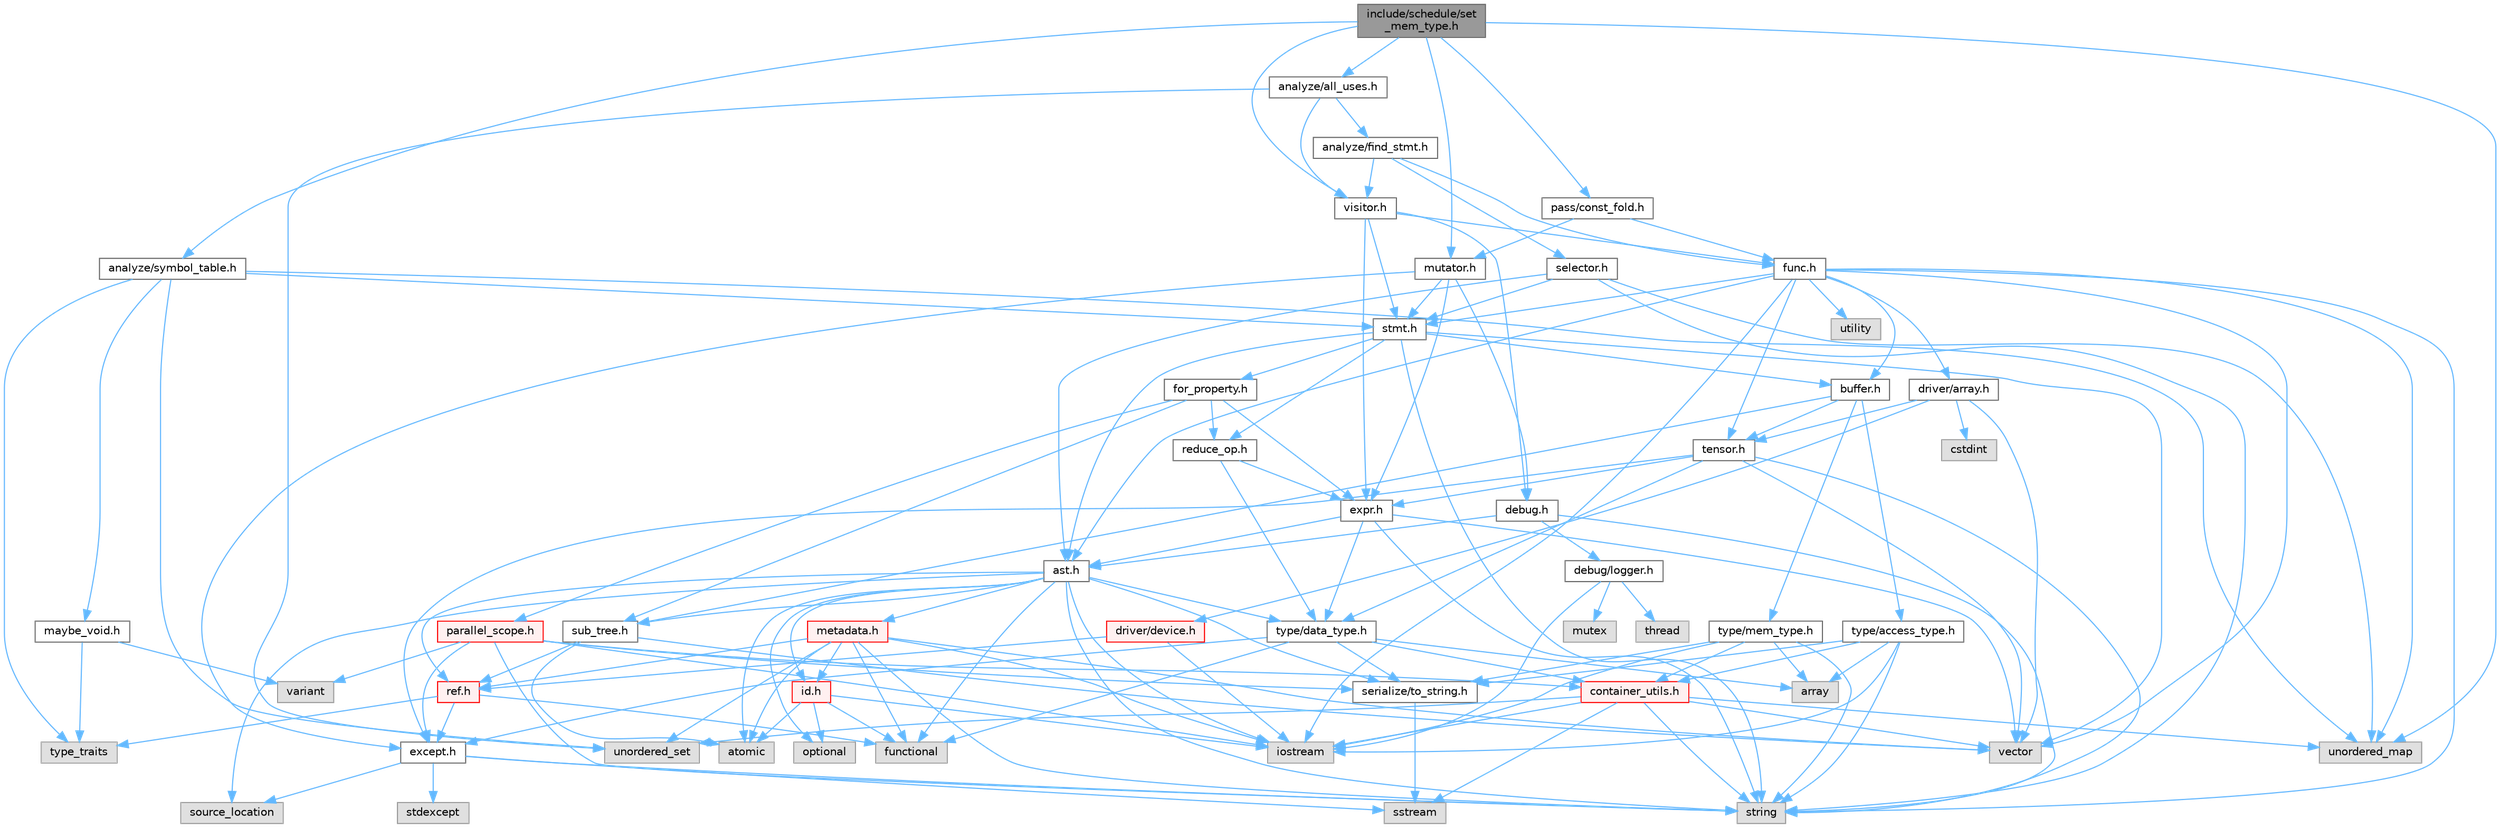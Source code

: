 digraph "include/schedule/set_mem_type.h"
{
 // LATEX_PDF_SIZE
  bgcolor="transparent";
  edge [fontname=Helvetica,fontsize=10,labelfontname=Helvetica,labelfontsize=10];
  node [fontname=Helvetica,fontsize=10,shape=box,height=0.2,width=0.4];
  Node1 [label="include/schedule/set\l_mem_type.h",height=0.2,width=0.4,color="gray40", fillcolor="grey60", style="filled", fontcolor="black",tooltip=" "];
  Node1 -> Node2 [color="steelblue1",style="solid"];
  Node2 [label="unordered_map",height=0.2,width=0.4,color="grey60", fillcolor="#E0E0E0", style="filled",tooltip=" "];
  Node1 -> Node3 [color="steelblue1",style="solid"];
  Node3 [label="analyze/all_uses.h",height=0.2,width=0.4,color="grey40", fillcolor="white", style="filled",URL="$all__uses_8h.html",tooltip=" "];
  Node3 -> Node4 [color="steelblue1",style="solid"];
  Node4 [label="unordered_set",height=0.2,width=0.4,color="grey60", fillcolor="#E0E0E0", style="filled",tooltip=" "];
  Node3 -> Node5 [color="steelblue1",style="solid"];
  Node5 [label="analyze/find_stmt.h",height=0.2,width=0.4,color="grey40", fillcolor="white", style="filled",URL="$find__stmt_8h.html",tooltip=" "];
  Node5 -> Node6 [color="steelblue1",style="solid"];
  Node6 [label="func.h",height=0.2,width=0.4,color="grey40", fillcolor="white", style="filled",URL="$func_8h.html",tooltip=" "];
  Node6 -> Node7 [color="steelblue1",style="solid"];
  Node7 [label="iostream",height=0.2,width=0.4,color="grey60", fillcolor="#E0E0E0", style="filled",tooltip=" "];
  Node6 -> Node8 [color="steelblue1",style="solid"];
  Node8 [label="string",height=0.2,width=0.4,color="grey60", fillcolor="#E0E0E0", style="filled",tooltip=" "];
  Node6 -> Node2 [color="steelblue1",style="solid"];
  Node6 -> Node9 [color="steelblue1",style="solid"];
  Node9 [label="utility",height=0.2,width=0.4,color="grey60", fillcolor="#E0E0E0", style="filled",tooltip=" "];
  Node6 -> Node10 [color="steelblue1",style="solid"];
  Node10 [label="vector",height=0.2,width=0.4,color="grey60", fillcolor="#E0E0E0", style="filled",tooltip=" "];
  Node6 -> Node11 [color="steelblue1",style="solid"];
  Node11 [label="ast.h",height=0.2,width=0.4,color="grey40", fillcolor="white", style="filled",URL="$ast_8h.html",tooltip=" "];
  Node11 -> Node12 [color="steelblue1",style="solid"];
  Node12 [label="atomic",height=0.2,width=0.4,color="grey60", fillcolor="#E0E0E0", style="filled",tooltip=" "];
  Node11 -> Node13 [color="steelblue1",style="solid"];
  Node13 [label="functional",height=0.2,width=0.4,color="grey60", fillcolor="#E0E0E0", style="filled",tooltip=" "];
  Node11 -> Node7 [color="steelblue1",style="solid"];
  Node11 -> Node14 [color="steelblue1",style="solid"];
  Node14 [label="optional",height=0.2,width=0.4,color="grey60", fillcolor="#E0E0E0", style="filled",tooltip=" "];
  Node11 -> Node15 [color="steelblue1",style="solid"];
  Node15 [label="source_location",height=0.2,width=0.4,color="grey60", fillcolor="#E0E0E0", style="filled",tooltip=" "];
  Node11 -> Node8 [color="steelblue1",style="solid"];
  Node11 -> Node16 [color="steelblue1",style="solid"];
  Node16 [label="id.h",height=0.2,width=0.4,color="red", fillcolor="#FFF0F0", style="filled",URL="$id_8h.html",tooltip=" "];
  Node16 -> Node12 [color="steelblue1",style="solid"];
  Node16 -> Node13 [color="steelblue1",style="solid"];
  Node16 -> Node7 [color="steelblue1",style="solid"];
  Node16 -> Node14 [color="steelblue1",style="solid"];
  Node11 -> Node18 [color="steelblue1",style="solid"];
  Node18 [label="metadata.h",height=0.2,width=0.4,color="red", fillcolor="#FFF0F0", style="filled",URL="$metadata_8h.html",tooltip=" "];
  Node18 -> Node12 [color="steelblue1",style="solid"];
  Node18 -> Node13 [color="steelblue1",style="solid"];
  Node18 -> Node7 [color="steelblue1",style="solid"];
  Node18 -> Node8 [color="steelblue1",style="solid"];
  Node18 -> Node4 [color="steelblue1",style="solid"];
  Node18 -> Node10 [color="steelblue1",style="solid"];
  Node18 -> Node16 [color="steelblue1",style="solid"];
  Node18 -> Node20 [color="steelblue1",style="solid"];
  Node20 [label="ref.h",height=0.2,width=0.4,color="red", fillcolor="#FFF0F0", style="filled",URL="$ref_8h.html",tooltip=" "];
  Node20 -> Node13 [color="steelblue1",style="solid"];
  Node20 -> Node22 [color="steelblue1",style="solid"];
  Node22 [label="type_traits",height=0.2,width=0.4,color="grey60", fillcolor="#E0E0E0", style="filled",tooltip=" "];
  Node20 -> Node26 [color="steelblue1",style="solid"];
  Node26 [label="except.h",height=0.2,width=0.4,color="grey40", fillcolor="white", style="filled",URL="$except_8h.html",tooltip=" "];
  Node26 -> Node15 [color="steelblue1",style="solid"];
  Node26 -> Node27 [color="steelblue1",style="solid"];
  Node27 [label="sstream",height=0.2,width=0.4,color="grey60", fillcolor="#E0E0E0", style="filled",tooltip=" "];
  Node26 -> Node28 [color="steelblue1",style="solid"];
  Node28 [label="stdexcept",height=0.2,width=0.4,color="grey60", fillcolor="#E0E0E0", style="filled",tooltip=" "];
  Node26 -> Node8 [color="steelblue1",style="solid"];
  Node11 -> Node20 [color="steelblue1",style="solid"];
  Node11 -> Node29 [color="steelblue1",style="solid"];
  Node29 [label="serialize/to_string.h",height=0.2,width=0.4,color="grey40", fillcolor="white", style="filled",URL="$to__string_8h.html",tooltip=" "];
  Node29 -> Node27 [color="steelblue1",style="solid"];
  Node11 -> Node30 [color="steelblue1",style="solid"];
  Node30 [label="sub_tree.h",height=0.2,width=0.4,color="grey40", fillcolor="white", style="filled",URL="$sub__tree_8h.html",tooltip=" "];
  Node30 -> Node12 [color="steelblue1",style="solid"];
  Node30 -> Node10 [color="steelblue1",style="solid"];
  Node30 -> Node20 [color="steelblue1",style="solid"];
  Node11 -> Node31 [color="steelblue1",style="solid"];
  Node31 [label="type/data_type.h",height=0.2,width=0.4,color="grey40", fillcolor="white", style="filled",URL="$data__type_8h.html",tooltip=" "];
  Node31 -> Node32 [color="steelblue1",style="solid"];
  Node32 [label="array",height=0.2,width=0.4,color="grey60", fillcolor="#E0E0E0", style="filled",tooltip=" "];
  Node31 -> Node13 [color="steelblue1",style="solid"];
  Node31 -> Node33 [color="steelblue1",style="solid"];
  Node33 [label="container_utils.h",height=0.2,width=0.4,color="red", fillcolor="#FFF0F0", style="filled",URL="$container__utils_8h.html",tooltip=" "];
  Node33 -> Node7 [color="steelblue1",style="solid"];
  Node33 -> Node27 [color="steelblue1",style="solid"];
  Node33 -> Node8 [color="steelblue1",style="solid"];
  Node33 -> Node2 [color="steelblue1",style="solid"];
  Node33 -> Node4 [color="steelblue1",style="solid"];
  Node33 -> Node10 [color="steelblue1",style="solid"];
  Node31 -> Node26 [color="steelblue1",style="solid"];
  Node31 -> Node29 [color="steelblue1",style="solid"];
  Node6 -> Node40 [color="steelblue1",style="solid"];
  Node40 [label="buffer.h",height=0.2,width=0.4,color="grey40", fillcolor="white", style="filled",URL="$buffer_8h.html",tooltip=" "];
  Node40 -> Node30 [color="steelblue1",style="solid"];
  Node40 -> Node41 [color="steelblue1",style="solid"];
  Node41 [label="tensor.h",height=0.2,width=0.4,color="grey40", fillcolor="white", style="filled",URL="$tensor_8h.html",tooltip=" "];
  Node41 -> Node8 [color="steelblue1",style="solid"];
  Node41 -> Node10 [color="steelblue1",style="solid"];
  Node41 -> Node26 [color="steelblue1",style="solid"];
  Node41 -> Node42 [color="steelblue1",style="solid"];
  Node42 [label="expr.h",height=0.2,width=0.4,color="grey40", fillcolor="white", style="filled",URL="$expr_8h.html",tooltip=" "];
  Node42 -> Node8 [color="steelblue1",style="solid"];
  Node42 -> Node10 [color="steelblue1",style="solid"];
  Node42 -> Node11 [color="steelblue1",style="solid"];
  Node42 -> Node31 [color="steelblue1",style="solid"];
  Node41 -> Node31 [color="steelblue1",style="solid"];
  Node40 -> Node43 [color="steelblue1",style="solid"];
  Node43 [label="type/access_type.h",height=0.2,width=0.4,color="grey40", fillcolor="white", style="filled",URL="$access__type_8h.html",tooltip=" "];
  Node43 -> Node32 [color="steelblue1",style="solid"];
  Node43 -> Node7 [color="steelblue1",style="solid"];
  Node43 -> Node8 [color="steelblue1",style="solid"];
  Node43 -> Node33 [color="steelblue1",style="solid"];
  Node43 -> Node29 [color="steelblue1",style="solid"];
  Node40 -> Node44 [color="steelblue1",style="solid"];
  Node44 [label="type/mem_type.h",height=0.2,width=0.4,color="grey40", fillcolor="white", style="filled",URL="$mem__type_8h.html",tooltip=" "];
  Node44 -> Node32 [color="steelblue1",style="solid"];
  Node44 -> Node7 [color="steelblue1",style="solid"];
  Node44 -> Node8 [color="steelblue1",style="solid"];
  Node44 -> Node33 [color="steelblue1",style="solid"];
  Node44 -> Node29 [color="steelblue1",style="solid"];
  Node6 -> Node45 [color="steelblue1",style="solid"];
  Node45 [label="driver/array.h",height=0.2,width=0.4,color="grey40", fillcolor="white", style="filled",URL="$array_8h.html",tooltip=" "];
  Node45 -> Node24 [color="steelblue1",style="solid"];
  Node24 [label="cstdint",height=0.2,width=0.4,color="grey60", fillcolor="#E0E0E0", style="filled",tooltip=" "];
  Node45 -> Node10 [color="steelblue1",style="solid"];
  Node45 -> Node46 [color="steelblue1",style="solid"];
  Node46 [label="driver/device.h",height=0.2,width=0.4,color="red", fillcolor="#FFF0F0", style="filled",URL="$device_8h.html",tooltip=" "];
  Node46 -> Node7 [color="steelblue1",style="solid"];
  Node46 -> Node20 [color="steelblue1",style="solid"];
  Node45 -> Node41 [color="steelblue1",style="solid"];
  Node6 -> Node49 [color="steelblue1",style="solid"];
  Node49 [label="stmt.h",height=0.2,width=0.4,color="grey40", fillcolor="white", style="filled",URL="$stmt_8h.html",tooltip=" "];
  Node49 -> Node8 [color="steelblue1",style="solid"];
  Node49 -> Node10 [color="steelblue1",style="solid"];
  Node49 -> Node11 [color="steelblue1",style="solid"];
  Node49 -> Node40 [color="steelblue1",style="solid"];
  Node49 -> Node50 [color="steelblue1",style="solid"];
  Node50 [label="for_property.h",height=0.2,width=0.4,color="grey40", fillcolor="white", style="filled",URL="$for__property_8h.html",tooltip=" "];
  Node50 -> Node42 [color="steelblue1",style="solid"];
  Node50 -> Node51 [color="steelblue1",style="solid"];
  Node51 [label="parallel_scope.h",height=0.2,width=0.4,color="red", fillcolor="#FFF0F0", style="filled",URL="$parallel__scope_8h.html",tooltip=" "];
  Node51 -> Node7 [color="steelblue1",style="solid"];
  Node51 -> Node8 [color="steelblue1",style="solid"];
  Node51 -> Node52 [color="steelblue1",style="solid"];
  Node52 [label="variant",height=0.2,width=0.4,color="grey60", fillcolor="#E0E0E0", style="filled",tooltip=" "];
  Node51 -> Node33 [color="steelblue1",style="solid"];
  Node51 -> Node26 [color="steelblue1",style="solid"];
  Node51 -> Node29 [color="steelblue1",style="solid"];
  Node50 -> Node54 [color="steelblue1",style="solid"];
  Node54 [label="reduce_op.h",height=0.2,width=0.4,color="grey40", fillcolor="white", style="filled",URL="$reduce__op_8h.html",tooltip=" "];
  Node54 -> Node42 [color="steelblue1",style="solid"];
  Node54 -> Node31 [color="steelblue1",style="solid"];
  Node50 -> Node30 [color="steelblue1",style="solid"];
  Node49 -> Node54 [color="steelblue1",style="solid"];
  Node6 -> Node41 [color="steelblue1",style="solid"];
  Node5 -> Node55 [color="steelblue1",style="solid"];
  Node55 [label="selector.h",height=0.2,width=0.4,color="grey40", fillcolor="white", style="filled",URL="$selector_8h.html",tooltip=" "];
  Node55 -> Node8 [color="steelblue1",style="solid"];
  Node55 -> Node2 [color="steelblue1",style="solid"];
  Node55 -> Node11 [color="steelblue1",style="solid"];
  Node55 -> Node49 [color="steelblue1",style="solid"];
  Node5 -> Node56 [color="steelblue1",style="solid"];
  Node56 [label="visitor.h",height=0.2,width=0.4,color="grey40", fillcolor="white", style="filled",URL="$visitor_8h.html",tooltip=" "];
  Node56 -> Node57 [color="steelblue1",style="solid"];
  Node57 [label="debug.h",height=0.2,width=0.4,color="grey40", fillcolor="white", style="filled",URL="$debug_8h.html",tooltip=" "];
  Node57 -> Node8 [color="steelblue1",style="solid"];
  Node57 -> Node11 [color="steelblue1",style="solid"];
  Node57 -> Node58 [color="steelblue1",style="solid"];
  Node58 [label="debug/logger.h",height=0.2,width=0.4,color="grey40", fillcolor="white", style="filled",URL="$logger_8h.html",tooltip=" "];
  Node58 -> Node7 [color="steelblue1",style="solid"];
  Node58 -> Node59 [color="steelblue1",style="solid"];
  Node59 [label="mutex",height=0.2,width=0.4,color="grey60", fillcolor="#E0E0E0", style="filled",tooltip=" "];
  Node58 -> Node60 [color="steelblue1",style="solid"];
  Node60 [label="thread",height=0.2,width=0.4,color="grey60", fillcolor="#E0E0E0", style="filled",tooltip=" "];
  Node56 -> Node42 [color="steelblue1",style="solid"];
  Node56 -> Node6 [color="steelblue1",style="solid"];
  Node56 -> Node49 [color="steelblue1",style="solid"];
  Node3 -> Node56 [color="steelblue1",style="solid"];
  Node1 -> Node61 [color="steelblue1",style="solid"];
  Node61 [label="analyze/symbol_table.h",height=0.2,width=0.4,color="grey40", fillcolor="white", style="filled",URL="$symbol__table_8h.html",tooltip=" "];
  Node61 -> Node22 [color="steelblue1",style="solid"];
  Node61 -> Node2 [color="steelblue1",style="solid"];
  Node61 -> Node4 [color="steelblue1",style="solid"];
  Node61 -> Node62 [color="steelblue1",style="solid"];
  Node62 [label="maybe_void.h",height=0.2,width=0.4,color="grey40", fillcolor="white", style="filled",URL="$maybe__void_8h.html",tooltip=" "];
  Node62 -> Node22 [color="steelblue1",style="solid"];
  Node62 -> Node52 [color="steelblue1",style="solid"];
  Node61 -> Node49 [color="steelblue1",style="solid"];
  Node1 -> Node63 [color="steelblue1",style="solid"];
  Node63 [label="mutator.h",height=0.2,width=0.4,color="grey40", fillcolor="white", style="filled",URL="$mutator_8h.html",tooltip=" "];
  Node63 -> Node57 [color="steelblue1",style="solid"];
  Node63 -> Node26 [color="steelblue1",style="solid"];
  Node63 -> Node42 [color="steelblue1",style="solid"];
  Node63 -> Node49 [color="steelblue1",style="solid"];
  Node1 -> Node64 [color="steelblue1",style="solid"];
  Node64 [label="pass/const_fold.h",height=0.2,width=0.4,color="grey40", fillcolor="white", style="filled",URL="$const__fold_8h.html",tooltip=" "];
  Node64 -> Node6 [color="steelblue1",style="solid"];
  Node64 -> Node63 [color="steelblue1",style="solid"];
  Node1 -> Node56 [color="steelblue1",style="solid"];
}
